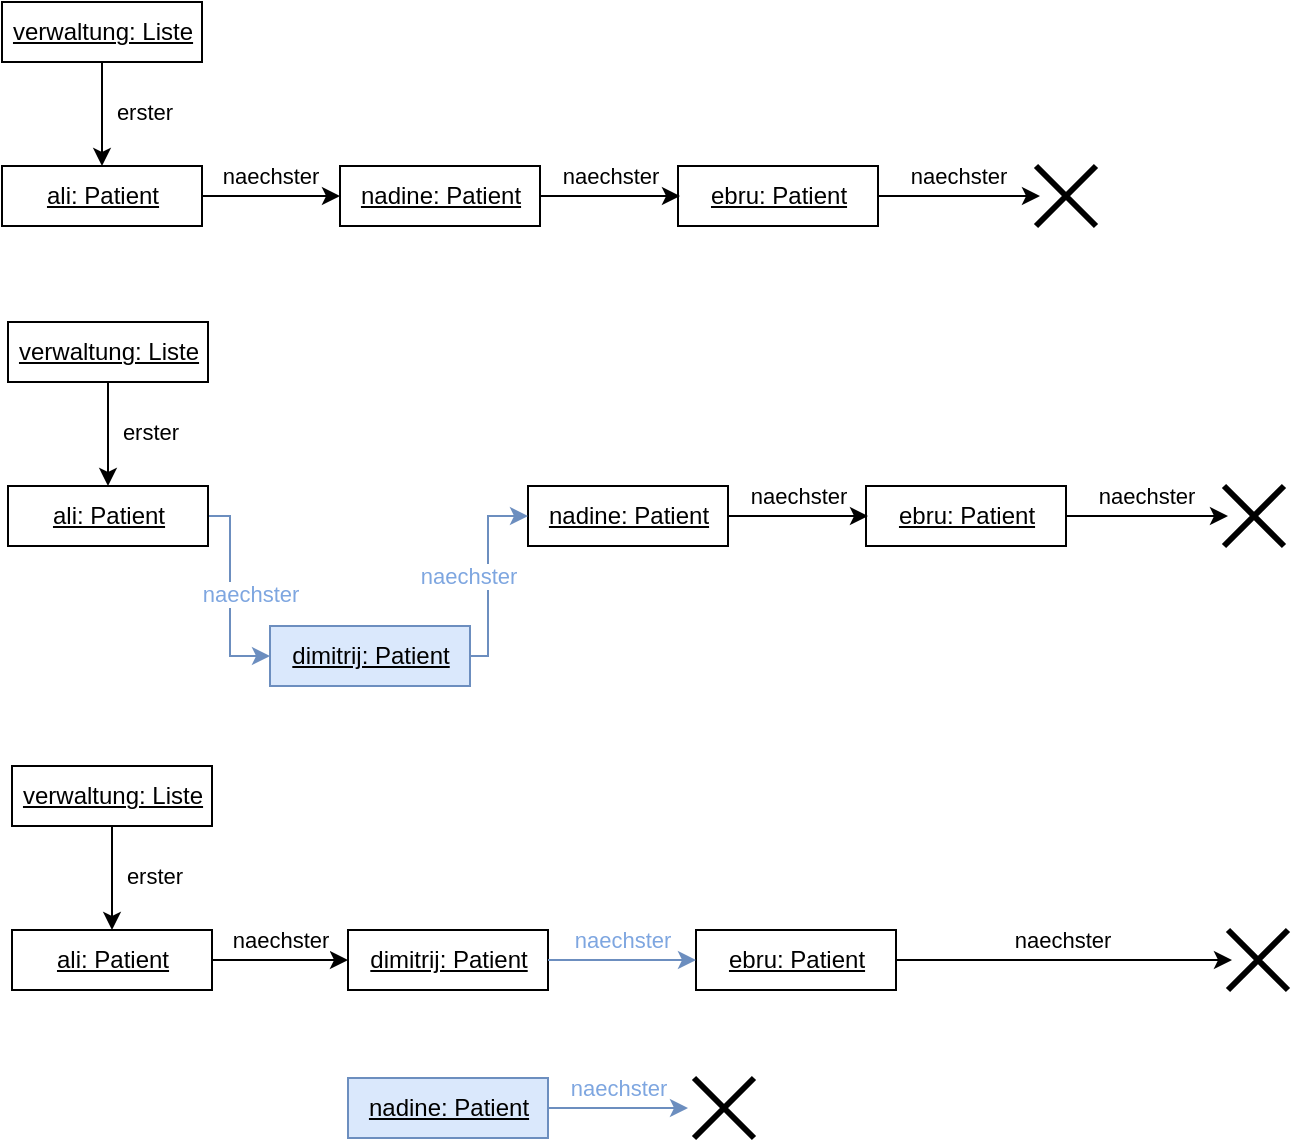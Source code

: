 <mxfile version="24.7.17" pages="2">
  <diagram id="XBvq9VJZWqMZsw_GsI3B" name="Page-1">
    <mxGraphModel dx="946" dy="620" grid="0" gridSize="10" guides="1" tooltips="1" connect="1" arrows="1" fold="1" page="1" pageScale="1" pageWidth="827" pageHeight="1169" math="0" shadow="0">
      <root>
        <mxCell id="0" />
        <mxCell id="1" parent="0" />
        <mxCell id="QYstFRgwMJ7G4-ozk93F-3" value="&lt;u&gt;verwaltung: Liste&lt;/u&gt;" style="html=1;" vertex="1" parent="1">
          <mxGeometry x="99" y="156" width="100" height="30" as="geometry" />
        </mxCell>
        <mxCell id="QYstFRgwMJ7G4-ozk93F-7" value="naechster" style="edgeStyle=orthogonalEdgeStyle;rounded=0;orthogonalLoop=1;jettySize=auto;html=1;exitX=1;exitY=0.5;exitDx=0;exitDy=0;" edge="1" parent="1" source="QYstFRgwMJ7G4-ozk93F-5" target="QYstFRgwMJ7G4-ozk93F-6">
          <mxGeometry x="-0.015" y="10" relative="1" as="geometry">
            <mxPoint as="offset" />
          </mxGeometry>
        </mxCell>
        <mxCell id="QYstFRgwMJ7G4-ozk93F-5" value="&lt;u&gt;ali: Patient&lt;/u&gt;" style="html=1;" vertex="1" parent="1">
          <mxGeometry x="99" y="238" width="100" height="30" as="geometry" />
        </mxCell>
        <mxCell id="QYstFRgwMJ7G4-ozk93F-6" value="&lt;u&gt;nadine: Patient&lt;/u&gt;" style="html=1;" vertex="1" parent="1">
          <mxGeometry x="268" y="238" width="100" height="30" as="geometry" />
        </mxCell>
        <mxCell id="QYstFRgwMJ7G4-ozk93F-8" value="naechster" style="edgeStyle=orthogonalEdgeStyle;rounded=0;orthogonalLoop=1;jettySize=auto;html=1;exitX=1;exitY=0.5;exitDx=0;exitDy=0;" edge="1" parent="1" source="QYstFRgwMJ7G4-ozk93F-9">
          <mxGeometry x="-0.015" y="10" relative="1" as="geometry">
            <mxPoint x="618" y="253" as="targetPoint" />
            <mxPoint as="offset" />
          </mxGeometry>
        </mxCell>
        <mxCell id="QYstFRgwMJ7G4-ozk93F-9" value="&lt;u&gt;ebru: Patient&lt;/u&gt;" style="html=1;" vertex="1" parent="1">
          <mxGeometry x="437" y="238" width="100" height="30" as="geometry" />
        </mxCell>
        <mxCell id="QYstFRgwMJ7G4-ozk93F-10" value="naechster" style="edgeStyle=orthogonalEdgeStyle;rounded=0;orthogonalLoop=1;jettySize=auto;html=1;exitX=1;exitY=0.5;exitDx=0;exitDy=0;" edge="1" parent="1" source="QYstFRgwMJ7G4-ozk93F-6">
          <mxGeometry x="-0.015" y="10" relative="1" as="geometry">
            <mxPoint x="438" y="253" as="targetPoint" />
            <mxPoint as="offset" />
            <mxPoint x="547" y="263" as="sourcePoint" />
          </mxGeometry>
        </mxCell>
        <mxCell id="QYstFRgwMJ7G4-ozk93F-11" value="" style="shape=umlDestroy;whiteSpace=wrap;html=1;strokeWidth=3;" vertex="1" parent="1">
          <mxGeometry x="616" y="238" width="30" height="30" as="geometry" />
        </mxCell>
        <mxCell id="QYstFRgwMJ7G4-ozk93F-13" value="erster" style="edgeStyle=orthogonalEdgeStyle;rounded=0;orthogonalLoop=1;jettySize=auto;html=1;exitX=0.5;exitY=1;exitDx=0;exitDy=0;entryX=0.5;entryY=0;entryDx=0;entryDy=0;" edge="1" parent="1" source="QYstFRgwMJ7G4-ozk93F-3" target="QYstFRgwMJ7G4-ozk93F-5">
          <mxGeometry x="-0.038" y="21" relative="1" as="geometry">
            <mxPoint x="209" y="263" as="sourcePoint" />
            <mxPoint x="278" y="263" as="targetPoint" />
            <mxPoint as="offset" />
          </mxGeometry>
        </mxCell>
        <mxCell id="QYstFRgwMJ7G4-ozk93F-14" value="&lt;u&gt;verwaltung: Liste&lt;/u&gt;" style="html=1;" vertex="1" parent="1">
          <mxGeometry x="102" y="316" width="100" height="30" as="geometry" />
        </mxCell>
        <mxCell id="QYstFRgwMJ7G4-ozk93F-15" value="naechster" style="edgeStyle=orthogonalEdgeStyle;rounded=0;orthogonalLoop=1;jettySize=auto;html=1;exitX=1;exitY=0.5;exitDx=0;exitDy=0;entryX=0;entryY=0.5;entryDx=0;entryDy=0;fillColor=#dae8fc;strokeColor=#6c8ebf;fontColor=#7EA6E0;" edge="1" parent="1" source="QYstFRgwMJ7G4-ozk93F-16" target="QYstFRgwMJ7G4-ozk93F-23">
          <mxGeometry x="-0.015" y="10" relative="1" as="geometry">
            <mxPoint as="offset" />
            <Array as="points">
              <mxPoint x="213" y="413" />
              <mxPoint x="213" y="483" />
            </Array>
          </mxGeometry>
        </mxCell>
        <mxCell id="QYstFRgwMJ7G4-ozk93F-16" value="&lt;u&gt;ali: Patient&lt;/u&gt;" style="html=1;" vertex="1" parent="1">
          <mxGeometry x="102" y="398" width="100" height="30" as="geometry" />
        </mxCell>
        <mxCell id="QYstFRgwMJ7G4-ozk93F-17" value="&lt;u&gt;nadine: Patient&lt;/u&gt;" style="html=1;" vertex="1" parent="1">
          <mxGeometry x="362" y="398" width="100" height="30" as="geometry" />
        </mxCell>
        <mxCell id="QYstFRgwMJ7G4-ozk93F-18" value="naechster" style="edgeStyle=orthogonalEdgeStyle;rounded=0;orthogonalLoop=1;jettySize=auto;html=1;exitX=1;exitY=0.5;exitDx=0;exitDy=0;" edge="1" parent="1" source="QYstFRgwMJ7G4-ozk93F-19">
          <mxGeometry x="-0.015" y="10" relative="1" as="geometry">
            <mxPoint x="712" y="413" as="targetPoint" />
            <mxPoint as="offset" />
          </mxGeometry>
        </mxCell>
        <mxCell id="QYstFRgwMJ7G4-ozk93F-19" value="&lt;u&gt;ebru: Patient&lt;/u&gt;" style="html=1;" vertex="1" parent="1">
          <mxGeometry x="531" y="398" width="100" height="30" as="geometry" />
        </mxCell>
        <mxCell id="QYstFRgwMJ7G4-ozk93F-20" value="naechster" style="edgeStyle=orthogonalEdgeStyle;rounded=0;orthogonalLoop=1;jettySize=auto;html=1;exitX=1;exitY=0.5;exitDx=0;exitDy=0;" edge="1" parent="1" source="QYstFRgwMJ7G4-ozk93F-17">
          <mxGeometry x="-0.015" y="10" relative="1" as="geometry">
            <mxPoint x="532" y="413" as="targetPoint" />
            <mxPoint as="offset" />
            <mxPoint x="641" y="423" as="sourcePoint" />
          </mxGeometry>
        </mxCell>
        <mxCell id="QYstFRgwMJ7G4-ozk93F-21" value="" style="shape=umlDestroy;whiteSpace=wrap;html=1;strokeWidth=3;" vertex="1" parent="1">
          <mxGeometry x="710" y="398" width="30" height="30" as="geometry" />
        </mxCell>
        <mxCell id="QYstFRgwMJ7G4-ozk93F-22" value="erster" style="edgeStyle=orthogonalEdgeStyle;rounded=0;orthogonalLoop=1;jettySize=auto;html=1;exitX=0.5;exitY=1;exitDx=0;exitDy=0;entryX=0.5;entryY=0;entryDx=0;entryDy=0;" edge="1" parent="1" source="QYstFRgwMJ7G4-ozk93F-14" target="QYstFRgwMJ7G4-ozk93F-16">
          <mxGeometry x="-0.038" y="21" relative="1" as="geometry">
            <mxPoint x="212" y="423" as="sourcePoint" />
            <mxPoint x="281" y="423" as="targetPoint" />
            <mxPoint as="offset" />
          </mxGeometry>
        </mxCell>
        <mxCell id="QYstFRgwMJ7G4-ozk93F-23" value="&lt;u&gt;dimitrij: Patient&lt;/u&gt;" style="html=1;fillColor=#dae8fc;strokeColor=#6c8ebf;" vertex="1" parent="1">
          <mxGeometry x="233" y="468" width="100" height="30" as="geometry" />
        </mxCell>
        <mxCell id="QYstFRgwMJ7G4-ozk93F-24" value="naechster" style="edgeStyle=orthogonalEdgeStyle;rounded=0;orthogonalLoop=1;jettySize=auto;html=1;exitX=1;exitY=0.5;exitDx=0;exitDy=0;entryX=0;entryY=0.5;entryDx=0;entryDy=0;fillColor=#dae8fc;strokeColor=#6c8ebf;fontColor=#7EA6E0;" edge="1" parent="1" source="QYstFRgwMJ7G4-ozk93F-23" target="QYstFRgwMJ7G4-ozk93F-17">
          <mxGeometry x="-0.015" y="10" relative="1" as="geometry">
            <mxPoint x="448" y="355" as="targetPoint" />
            <mxPoint as="offset" />
            <mxPoint x="557" y="365" as="sourcePoint" />
            <Array as="points">
              <mxPoint x="342" y="483" />
              <mxPoint x="342" y="413" />
            </Array>
          </mxGeometry>
        </mxCell>
        <mxCell id="QYstFRgwMJ7G4-ozk93F-25" value="&lt;u&gt;verwaltung: Liste&lt;/u&gt;" style="html=1;" vertex="1" parent="1">
          <mxGeometry x="104" y="538" width="100" height="30" as="geometry" />
        </mxCell>
        <mxCell id="QYstFRgwMJ7G4-ozk93F-26" value="naechster" style="edgeStyle=orthogonalEdgeStyle;rounded=0;orthogonalLoop=1;jettySize=auto;html=1;exitX=1;exitY=0.5;exitDx=0;exitDy=0;entryX=0;entryY=0.5;entryDx=0;entryDy=0;" edge="1" parent="1" source="QYstFRgwMJ7G4-ozk93F-27" target="QYstFRgwMJ7G4-ozk93F-34">
          <mxGeometry x="-0.015" y="10" relative="1" as="geometry">
            <mxPoint as="offset" />
            <Array as="points">
              <mxPoint x="265" y="635" />
              <mxPoint x="265" y="635" />
            </Array>
          </mxGeometry>
        </mxCell>
        <mxCell id="QYstFRgwMJ7G4-ozk93F-27" value="&lt;u&gt;ali: Patient&lt;/u&gt;" style="html=1;" vertex="1" parent="1">
          <mxGeometry x="104" y="620" width="100" height="30" as="geometry" />
        </mxCell>
        <mxCell id="QYstFRgwMJ7G4-ozk93F-28" value="&lt;u&gt;nadine: Patient&lt;/u&gt;" style="html=1;fillColor=#dae8fc;strokeColor=#6c8ebf;" vertex="1" parent="1">
          <mxGeometry x="272" y="694" width="100" height="30" as="geometry" />
        </mxCell>
        <mxCell id="QYstFRgwMJ7G4-ozk93F-29" value="naechster" style="edgeStyle=orthogonalEdgeStyle;rounded=0;orthogonalLoop=1;jettySize=auto;html=1;exitX=1;exitY=0.5;exitDx=0;exitDy=0;" edge="1" parent="1" source="QYstFRgwMJ7G4-ozk93F-30">
          <mxGeometry x="-0.015" y="10" relative="1" as="geometry">
            <mxPoint x="714" y="635" as="targetPoint" />
            <mxPoint as="offset" />
          </mxGeometry>
        </mxCell>
        <mxCell id="QYstFRgwMJ7G4-ozk93F-30" value="&lt;u&gt;ebru: Patient&lt;/u&gt;" style="html=1;" vertex="1" parent="1">
          <mxGeometry x="446" y="620" width="100" height="30" as="geometry" />
        </mxCell>
        <mxCell id="QYstFRgwMJ7G4-ozk93F-31" value="naechster" style="edgeStyle=orthogonalEdgeStyle;rounded=0;orthogonalLoop=1;jettySize=auto;html=1;exitX=1;exitY=0.5;exitDx=0;exitDy=0;fillColor=#dae8fc;strokeColor=#6c8ebf;fontColor=#7EA6E0;" edge="1" parent="1" source="QYstFRgwMJ7G4-ozk93F-28">
          <mxGeometry x="-0.015" y="10" relative="1" as="geometry">
            <mxPoint x="442" y="709" as="targetPoint" />
            <mxPoint as="offset" />
            <mxPoint x="551" y="719" as="sourcePoint" />
          </mxGeometry>
        </mxCell>
        <mxCell id="QYstFRgwMJ7G4-ozk93F-32" value="" style="shape=umlDestroy;whiteSpace=wrap;html=1;strokeWidth=3;" vertex="1" parent="1">
          <mxGeometry x="712" y="620" width="30" height="30" as="geometry" />
        </mxCell>
        <mxCell id="QYstFRgwMJ7G4-ozk93F-33" value="erster" style="edgeStyle=orthogonalEdgeStyle;rounded=0;orthogonalLoop=1;jettySize=auto;html=1;exitX=0.5;exitY=1;exitDx=0;exitDy=0;entryX=0.5;entryY=0;entryDx=0;entryDy=0;" edge="1" parent="1" source="QYstFRgwMJ7G4-ozk93F-25" target="QYstFRgwMJ7G4-ozk93F-27">
          <mxGeometry x="-0.038" y="21" relative="1" as="geometry">
            <mxPoint x="214" y="645" as="sourcePoint" />
            <mxPoint x="283" y="645" as="targetPoint" />
            <mxPoint as="offset" />
          </mxGeometry>
        </mxCell>
        <mxCell id="QYstFRgwMJ7G4-ozk93F-34" value="&lt;u&gt;dimitrij: Patient&lt;/u&gt;" style="html=1;" vertex="1" parent="1">
          <mxGeometry x="272" y="620" width="100" height="30" as="geometry" />
        </mxCell>
        <mxCell id="QYstFRgwMJ7G4-ozk93F-35" value="naechster" style="edgeStyle=orthogonalEdgeStyle;rounded=0;orthogonalLoop=1;jettySize=auto;html=1;exitX=1;exitY=0.5;exitDx=0;exitDy=0;fillColor=#dae8fc;strokeColor=#6c8ebf;fontColor=#7EA6E0;entryX=0;entryY=0.5;entryDx=0;entryDy=0;" edge="1" parent="1" source="QYstFRgwMJ7G4-ozk93F-34" target="QYstFRgwMJ7G4-ozk93F-30">
          <mxGeometry x="-0.015" y="10" relative="1" as="geometry">
            <mxPoint x="436" y="710" as="targetPoint" />
            <mxPoint as="offset" />
            <mxPoint x="559" y="587" as="sourcePoint" />
            <Array as="points">
              <mxPoint x="429" y="635" />
              <mxPoint x="429" y="635" />
            </Array>
          </mxGeometry>
        </mxCell>
        <mxCell id="QYstFRgwMJ7G4-ozk93F-36" value="" style="shape=umlDestroy;whiteSpace=wrap;html=1;strokeWidth=3;" vertex="1" parent="1">
          <mxGeometry x="445" y="694" width="30" height="30" as="geometry" />
        </mxCell>
      </root>
    </mxGraphModel>
  </diagram>
  <diagram id="Vk__CQFy7uHSeEf9jZk4" name="Seite-2">
    <mxGraphModel dx="794" dy="509" grid="0" gridSize="10" guides="1" tooltips="1" connect="1" arrows="1" fold="1" page="1" pageScale="1" pageWidth="827" pageHeight="1169" math="0" shadow="0">
      <root>
        <mxCell id="0" />
        <mxCell id="1" parent="0" />
        <mxCell id="4ZwaoGF-T5AcPH0fOjvX-1" style="edgeStyle=orthogonalEdgeStyle;rounded=0;orthogonalLoop=1;jettySize=auto;html=1;exitX=1;exitY=0.5;exitDx=0;exitDy=0;entryX=0;entryY=0.5;entryDx=0;entryDy=0;endArrow=none;endFill=0;" edge="1" parent="1" source="Xz0bcqXixso4zqL1cgNv-5" target="Xz0bcqXixso4zqL1cgNv-6">
          <mxGeometry relative="1" as="geometry" />
        </mxCell>
        <mxCell id="4ZwaoGF-T5AcPH0fOjvX-2" value="hat als Ersten &amp;gt;" style="edgeLabel;html=1;align=center;verticalAlign=middle;resizable=0;points=[];" vertex="1" connectable="0" parent="4ZwaoGF-T5AcPH0fOjvX-1">
          <mxGeometry x="-0.283" y="1" relative="1" as="geometry">
            <mxPoint x="19" y="-10" as="offset" />
          </mxGeometry>
        </mxCell>
        <mxCell id="Xz0bcqXixso4zqL1cgNv-5" value="&lt;p style=&quot;margin: 0px ; margin-top: 4px ; text-align: center&quot;&gt;&lt;b&gt;Liste&lt;/b&gt;&lt;br&gt;&lt;/p&gt;&lt;hr size=&quot;1&quot;&gt;&lt;p style=&quot;margin: 0px ; margin-left: 4px&quot;&gt;- erster: Patient&lt;/p&gt;&lt;hr size=&quot;1&quot;&gt;&lt;p style=&quot;margin: 0px ; margin-left: 4px&quot;&gt;+ &lt;u&gt;Liste&lt;/u&gt;()&lt;/p&gt;&amp;nbsp;+ hintenAnfuegen(patient: Patient): void&lt;p style=&quot;margin: 0px ; margin-left: 4px&quot;&gt;+ vorneEntfernen(): Patient &lt;br&gt;&lt;/p&gt;" style="verticalAlign=top;align=left;overflow=fill;fontSize=12;fontFamily=Helvetica;html=1;" vertex="1" parent="1">
          <mxGeometry x="79" y="133" width="222" height="121" as="geometry" />
        </mxCell>
        <mxCell id="4ZwaoGF-T5AcPH0fOjvX-3" style="edgeStyle=orthogonalEdgeStyle;rounded=0;orthogonalLoop=1;jettySize=auto;html=1;exitX=1;exitY=0.5;exitDx=0;exitDy=0;entryX=0.5;entryY=0;entryDx=0;entryDy=0;endArrow=none;endFill=0;" edge="1" parent="1" source="Xz0bcqXixso4zqL1cgNv-6" target="Xz0bcqXixso4zqL1cgNv-6">
          <mxGeometry relative="1" as="geometry">
            <mxPoint x="686" y="60" as="targetPoint" />
            <Array as="points">
              <mxPoint x="672" y="194" />
              <mxPoint x="672" y="101" />
              <mxPoint x="541" y="101" />
            </Array>
          </mxGeometry>
        </mxCell>
        <mxCell id="4ZwaoGF-T5AcPH0fOjvX-4" value="&amp;lt; hat als Nachfolger" style="edgeLabel;html=1;align=center;verticalAlign=middle;resizable=0;points=[];" vertex="1" connectable="0" parent="4ZwaoGF-T5AcPH0fOjvX-3">
          <mxGeometry x="0.122" y="1" relative="1" as="geometry">
            <mxPoint x="-20" y="-13" as="offset" />
          </mxGeometry>
        </mxCell>
        <mxCell id="Xz0bcqXixso4zqL1cgNv-6" value="&lt;p style=&quot;margin: 0px ; margin-top: 4px ; text-align: center&quot;&gt;&lt;b&gt;Patient&lt;/b&gt;&lt;br&gt;&lt;/p&gt;&lt;hr size=&quot;1&quot;&gt;&lt;p style=&quot;margin: 0px ; margin-left: 4px&quot;&gt;- name: String&lt;br&gt;&lt;/p&gt;&lt;p style=&quot;margin: 0px ; margin-left: 4px&quot;&gt;- naechster: Patient&lt;/p&gt;&lt;hr size=&quot;1&quot;&gt;&lt;p style=&quot;margin: 0px ; margin-left: 4px&quot;&gt;+ &lt;u&gt;Patient&lt;/u&gt;()&lt;/p&gt;&lt;p style=&quot;margin: 0px ; margin-left: 4px&quot;&gt;+ hintenAnfuegen(patient: Patient): void&lt;br&gt;&lt;/p&gt;&lt;p style=&quot;margin: 0px ; margin-left: 4px&quot;&gt;&lt;br&gt;&lt;/p&gt;&amp;nbsp;" style="verticalAlign=top;align=left;overflow=fill;fontSize=12;fontFamily=Helvetica;html=1;" vertex="1" parent="1">
          <mxGeometry x="430" y="133" width="222" height="121" as="geometry" />
        </mxCell>
        <mxCell id="4ZwaoGF-T5AcPH0fOjvX-5" value="1" style="text;html=1;align=center;verticalAlign=middle;whiteSpace=wrap;rounded=0;" vertex="1" parent="1">
          <mxGeometry x="301" y="195" width="18" height="20" as="geometry" />
        </mxCell>
        <mxCell id="4ZwaoGF-T5AcPH0fOjvX-6" value="0,1" style="text;html=1;align=center;verticalAlign=middle;whiteSpace=wrap;rounded=0;" vertex="1" parent="1">
          <mxGeometry x="412" y="194" width="18" height="20" as="geometry" />
        </mxCell>
        <mxCell id="4ZwaoGF-T5AcPH0fOjvX-8" value="0,1" style="text;html=1;align=center;verticalAlign=middle;whiteSpace=wrap;rounded=0;" vertex="1" parent="1">
          <mxGeometry x="542" y="113" width="18" height="20" as="geometry" />
        </mxCell>
        <mxCell id="4ZwaoGF-T5AcPH0fOjvX-9" value="1" style="text;html=1;align=center;verticalAlign=middle;whiteSpace=wrap;rounded=0;" vertex="1" parent="1">
          <mxGeometry x="652" y="194" width="18" height="20" as="geometry" />
        </mxCell>
      </root>
    </mxGraphModel>
  </diagram>
</mxfile>
